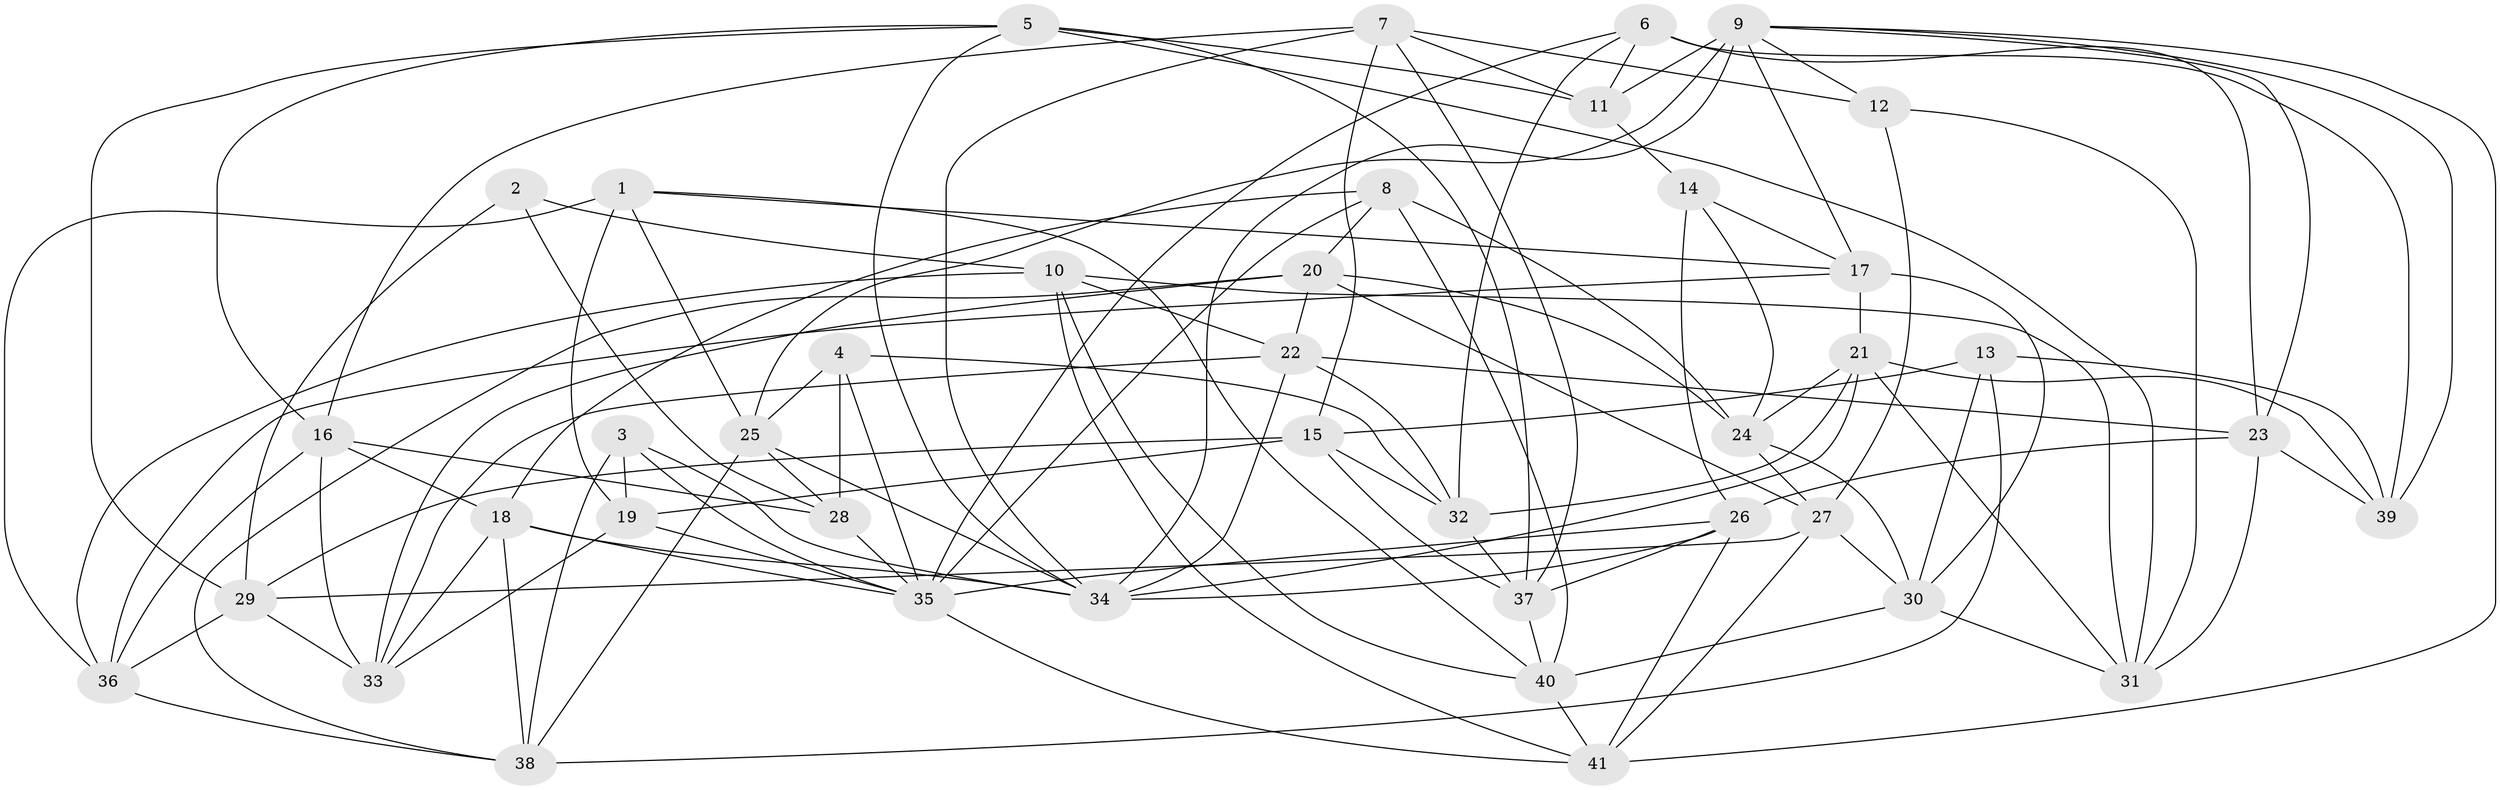 // original degree distribution, {4: 1.0}
// Generated by graph-tools (version 1.1) at 2025/26/03/09/25 03:26:57]
// undirected, 41 vertices, 117 edges
graph export_dot {
graph [start="1"]
  node [color=gray90,style=filled];
  1;
  2;
  3;
  4;
  5;
  6;
  7;
  8;
  9;
  10;
  11;
  12;
  13;
  14;
  15;
  16;
  17;
  18;
  19;
  20;
  21;
  22;
  23;
  24;
  25;
  26;
  27;
  28;
  29;
  30;
  31;
  32;
  33;
  34;
  35;
  36;
  37;
  38;
  39;
  40;
  41;
  1 -- 17 [weight=1.0];
  1 -- 19 [weight=2.0];
  1 -- 25 [weight=1.0];
  1 -- 36 [weight=1.0];
  1 -- 40 [weight=1.0];
  2 -- 10 [weight=1.0];
  2 -- 28 [weight=2.0];
  2 -- 29 [weight=1.0];
  3 -- 19 [weight=1.0];
  3 -- 34 [weight=1.0];
  3 -- 35 [weight=1.0];
  3 -- 38 [weight=1.0];
  4 -- 25 [weight=1.0];
  4 -- 28 [weight=1.0];
  4 -- 32 [weight=1.0];
  4 -- 35 [weight=1.0];
  5 -- 11 [weight=1.0];
  5 -- 16 [weight=1.0];
  5 -- 29 [weight=1.0];
  5 -- 31 [weight=1.0];
  5 -- 34 [weight=1.0];
  5 -- 37 [weight=1.0];
  6 -- 11 [weight=1.0];
  6 -- 23 [weight=1.0];
  6 -- 32 [weight=1.0];
  6 -- 35 [weight=1.0];
  6 -- 39 [weight=2.0];
  7 -- 11 [weight=1.0];
  7 -- 12 [weight=1.0];
  7 -- 15 [weight=1.0];
  7 -- 16 [weight=1.0];
  7 -- 34 [weight=1.0];
  7 -- 37 [weight=1.0];
  8 -- 18 [weight=1.0];
  8 -- 20 [weight=1.0];
  8 -- 24 [weight=1.0];
  8 -- 35 [weight=2.0];
  8 -- 40 [weight=1.0];
  9 -- 11 [weight=2.0];
  9 -- 12 [weight=1.0];
  9 -- 17 [weight=1.0];
  9 -- 23 [weight=1.0];
  9 -- 25 [weight=1.0];
  9 -- 34 [weight=2.0];
  9 -- 39 [weight=1.0];
  9 -- 41 [weight=1.0];
  10 -- 22 [weight=1.0];
  10 -- 31 [weight=1.0];
  10 -- 36 [weight=1.0];
  10 -- 40 [weight=1.0];
  10 -- 41 [weight=1.0];
  11 -- 14 [weight=1.0];
  12 -- 27 [weight=1.0];
  12 -- 31 [weight=1.0];
  13 -- 15 [weight=1.0];
  13 -- 30 [weight=1.0];
  13 -- 38 [weight=1.0];
  13 -- 39 [weight=1.0];
  14 -- 17 [weight=1.0];
  14 -- 24 [weight=1.0];
  14 -- 26 [weight=1.0];
  15 -- 19 [weight=1.0];
  15 -- 29 [weight=1.0];
  15 -- 32 [weight=1.0];
  15 -- 37 [weight=1.0];
  16 -- 18 [weight=1.0];
  16 -- 28 [weight=1.0];
  16 -- 33 [weight=1.0];
  16 -- 36 [weight=1.0];
  17 -- 21 [weight=1.0];
  17 -- 30 [weight=1.0];
  17 -- 36 [weight=1.0];
  18 -- 33 [weight=1.0];
  18 -- 34 [weight=1.0];
  18 -- 35 [weight=1.0];
  18 -- 38 [weight=1.0];
  19 -- 33 [weight=1.0];
  19 -- 35 [weight=1.0];
  20 -- 22 [weight=1.0];
  20 -- 24 [weight=1.0];
  20 -- 27 [weight=1.0];
  20 -- 33 [weight=1.0];
  20 -- 38 [weight=1.0];
  21 -- 24 [weight=1.0];
  21 -- 31 [weight=1.0];
  21 -- 32 [weight=1.0];
  21 -- 34 [weight=1.0];
  21 -- 39 [weight=1.0];
  22 -- 23 [weight=1.0];
  22 -- 32 [weight=1.0];
  22 -- 33 [weight=1.0];
  22 -- 34 [weight=1.0];
  23 -- 26 [weight=1.0];
  23 -- 31 [weight=1.0];
  23 -- 39 [weight=1.0];
  24 -- 27 [weight=1.0];
  24 -- 30 [weight=1.0];
  25 -- 28 [weight=1.0];
  25 -- 34 [weight=1.0];
  25 -- 38 [weight=1.0];
  26 -- 34 [weight=1.0];
  26 -- 35 [weight=1.0];
  26 -- 37 [weight=1.0];
  26 -- 41 [weight=1.0];
  27 -- 29 [weight=1.0];
  27 -- 30 [weight=1.0];
  27 -- 41 [weight=1.0];
  28 -- 35 [weight=1.0];
  29 -- 33 [weight=1.0];
  29 -- 36 [weight=1.0];
  30 -- 31 [weight=1.0];
  30 -- 40 [weight=1.0];
  32 -- 37 [weight=1.0];
  35 -- 41 [weight=1.0];
  36 -- 38 [weight=1.0];
  37 -- 40 [weight=1.0];
  40 -- 41 [weight=1.0];
}
